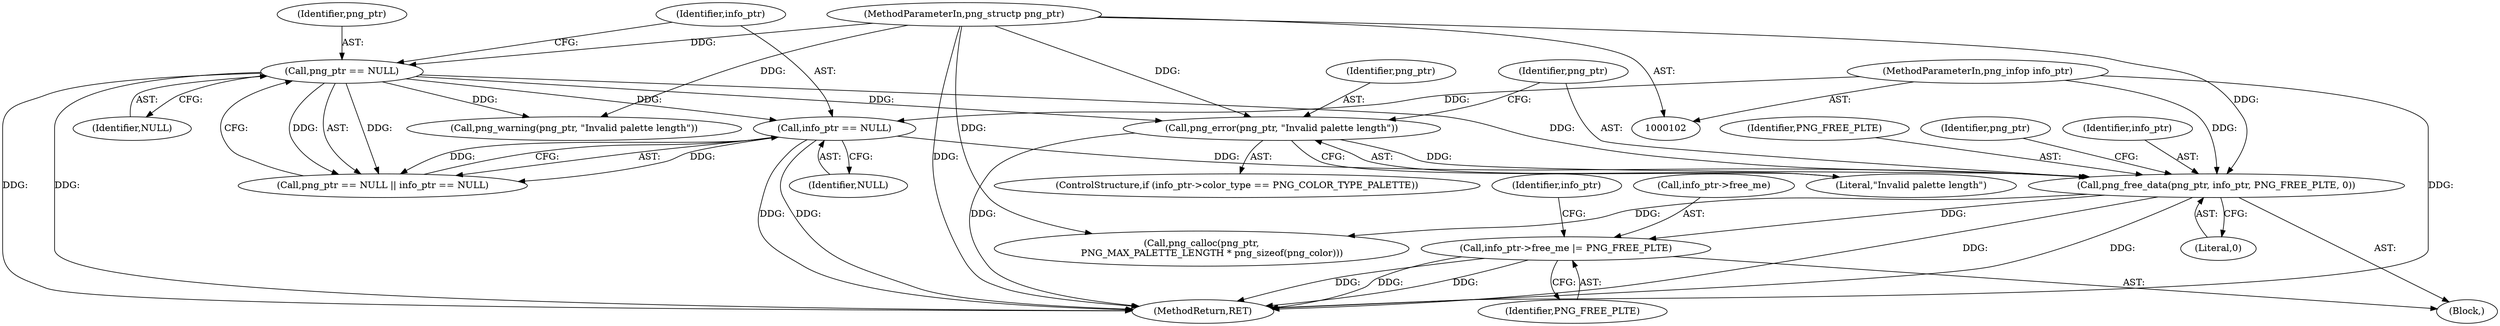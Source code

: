 digraph "0_Chrome_7f3d85b096f66870a15b37c2f40b219b2e292693_21@API" {
"1000206" [label="(Call,info_ptr->free_me |= PNG_FREE_PLTE)"];
"1000162" [label="(Call,png_free_data(png_ptr, info_ptr, PNG_FREE_PLTE, 0))"];
"1000153" [label="(Call,png_error(png_ptr, \"Invalid palette length\"))"];
"1000115" [label="(Call,png_ptr == NULL)"];
"1000103" [label="(MethodParameterIn,png_structp png_ptr)"];
"1000118" [label="(Call,info_ptr == NULL)"];
"1000104" [label="(MethodParameterIn,png_infop info_ptr)"];
"1000116" [label="(Identifier,png_ptr)"];
"1000206" [label="(Call,info_ptr->free_me |= PNG_FREE_PLTE)"];
"1000117" [label="(Identifier,NULL)"];
"1000163" [label="(Identifier,png_ptr)"];
"1000114" [label="(Call,png_ptr == NULL || info_ptr == NULL)"];
"1000120" [label="(Identifier,NULL)"];
"1000115" [label="(Call,png_ptr == NULL)"];
"1000166" [label="(Literal,0)"];
"1000119" [label="(Identifier,info_ptr)"];
"1000213" [label="(Identifier,info_ptr)"];
"1000207" [label="(Call,info_ptr->free_me)"];
"1000118" [label="(Call,info_ptr == NULL)"];
"1000173" [label="(Call,png_calloc(png_ptr,\n       PNG_MAX_PALETTE_LENGTH * png_sizeof(png_color)))"];
"1000147" [label="(ControlStructure,if (info_ptr->color_type == PNG_COLOR_TYPE_PALETTE))"];
"1000216" [label="(MethodReturn,RET)"];
"1000165" [label="(Identifier,PNG_FREE_PLTE)"];
"1000158" [label="(Call,png_warning(png_ptr, \"Invalid palette length\"))"];
"1000210" [label="(Identifier,PNG_FREE_PLTE)"];
"1000107" [label="(Block,)"];
"1000155" [label="(Literal,\"Invalid palette length\")"];
"1000169" [label="(Identifier,png_ptr)"];
"1000164" [label="(Identifier,info_ptr)"];
"1000162" [label="(Call,png_free_data(png_ptr, info_ptr, PNG_FREE_PLTE, 0))"];
"1000103" [label="(MethodParameterIn,png_structp png_ptr)"];
"1000154" [label="(Identifier,png_ptr)"];
"1000104" [label="(MethodParameterIn,png_infop info_ptr)"];
"1000153" [label="(Call,png_error(png_ptr, \"Invalid palette length\"))"];
"1000206" -> "1000107"  [label="AST: "];
"1000206" -> "1000210"  [label="CFG: "];
"1000207" -> "1000206"  [label="AST: "];
"1000210" -> "1000206"  [label="AST: "];
"1000213" -> "1000206"  [label="CFG: "];
"1000206" -> "1000216"  [label="DDG: "];
"1000206" -> "1000216"  [label="DDG: "];
"1000206" -> "1000216"  [label="DDG: "];
"1000162" -> "1000206"  [label="DDG: "];
"1000162" -> "1000107"  [label="AST: "];
"1000162" -> "1000166"  [label="CFG: "];
"1000163" -> "1000162"  [label="AST: "];
"1000164" -> "1000162"  [label="AST: "];
"1000165" -> "1000162"  [label="AST: "];
"1000166" -> "1000162"  [label="AST: "];
"1000169" -> "1000162"  [label="CFG: "];
"1000162" -> "1000216"  [label="DDG: "];
"1000162" -> "1000216"  [label="DDG: "];
"1000153" -> "1000162"  [label="DDG: "];
"1000115" -> "1000162"  [label="DDG: "];
"1000103" -> "1000162"  [label="DDG: "];
"1000118" -> "1000162"  [label="DDG: "];
"1000104" -> "1000162"  [label="DDG: "];
"1000162" -> "1000173"  [label="DDG: "];
"1000153" -> "1000147"  [label="AST: "];
"1000153" -> "1000155"  [label="CFG: "];
"1000154" -> "1000153"  [label="AST: "];
"1000155" -> "1000153"  [label="AST: "];
"1000163" -> "1000153"  [label="CFG: "];
"1000153" -> "1000216"  [label="DDG: "];
"1000115" -> "1000153"  [label="DDG: "];
"1000103" -> "1000153"  [label="DDG: "];
"1000115" -> "1000114"  [label="AST: "];
"1000115" -> "1000117"  [label="CFG: "];
"1000116" -> "1000115"  [label="AST: "];
"1000117" -> "1000115"  [label="AST: "];
"1000119" -> "1000115"  [label="CFG: "];
"1000114" -> "1000115"  [label="CFG: "];
"1000115" -> "1000216"  [label="DDG: "];
"1000115" -> "1000216"  [label="DDG: "];
"1000115" -> "1000114"  [label="DDG: "];
"1000115" -> "1000114"  [label="DDG: "];
"1000103" -> "1000115"  [label="DDG: "];
"1000115" -> "1000118"  [label="DDG: "];
"1000115" -> "1000158"  [label="DDG: "];
"1000103" -> "1000102"  [label="AST: "];
"1000103" -> "1000216"  [label="DDG: "];
"1000103" -> "1000158"  [label="DDG: "];
"1000103" -> "1000173"  [label="DDG: "];
"1000118" -> "1000114"  [label="AST: "];
"1000118" -> "1000120"  [label="CFG: "];
"1000119" -> "1000118"  [label="AST: "];
"1000120" -> "1000118"  [label="AST: "];
"1000114" -> "1000118"  [label="CFG: "];
"1000118" -> "1000216"  [label="DDG: "];
"1000118" -> "1000216"  [label="DDG: "];
"1000118" -> "1000114"  [label="DDG: "];
"1000118" -> "1000114"  [label="DDG: "];
"1000104" -> "1000118"  [label="DDG: "];
"1000104" -> "1000102"  [label="AST: "];
"1000104" -> "1000216"  [label="DDG: "];
}
